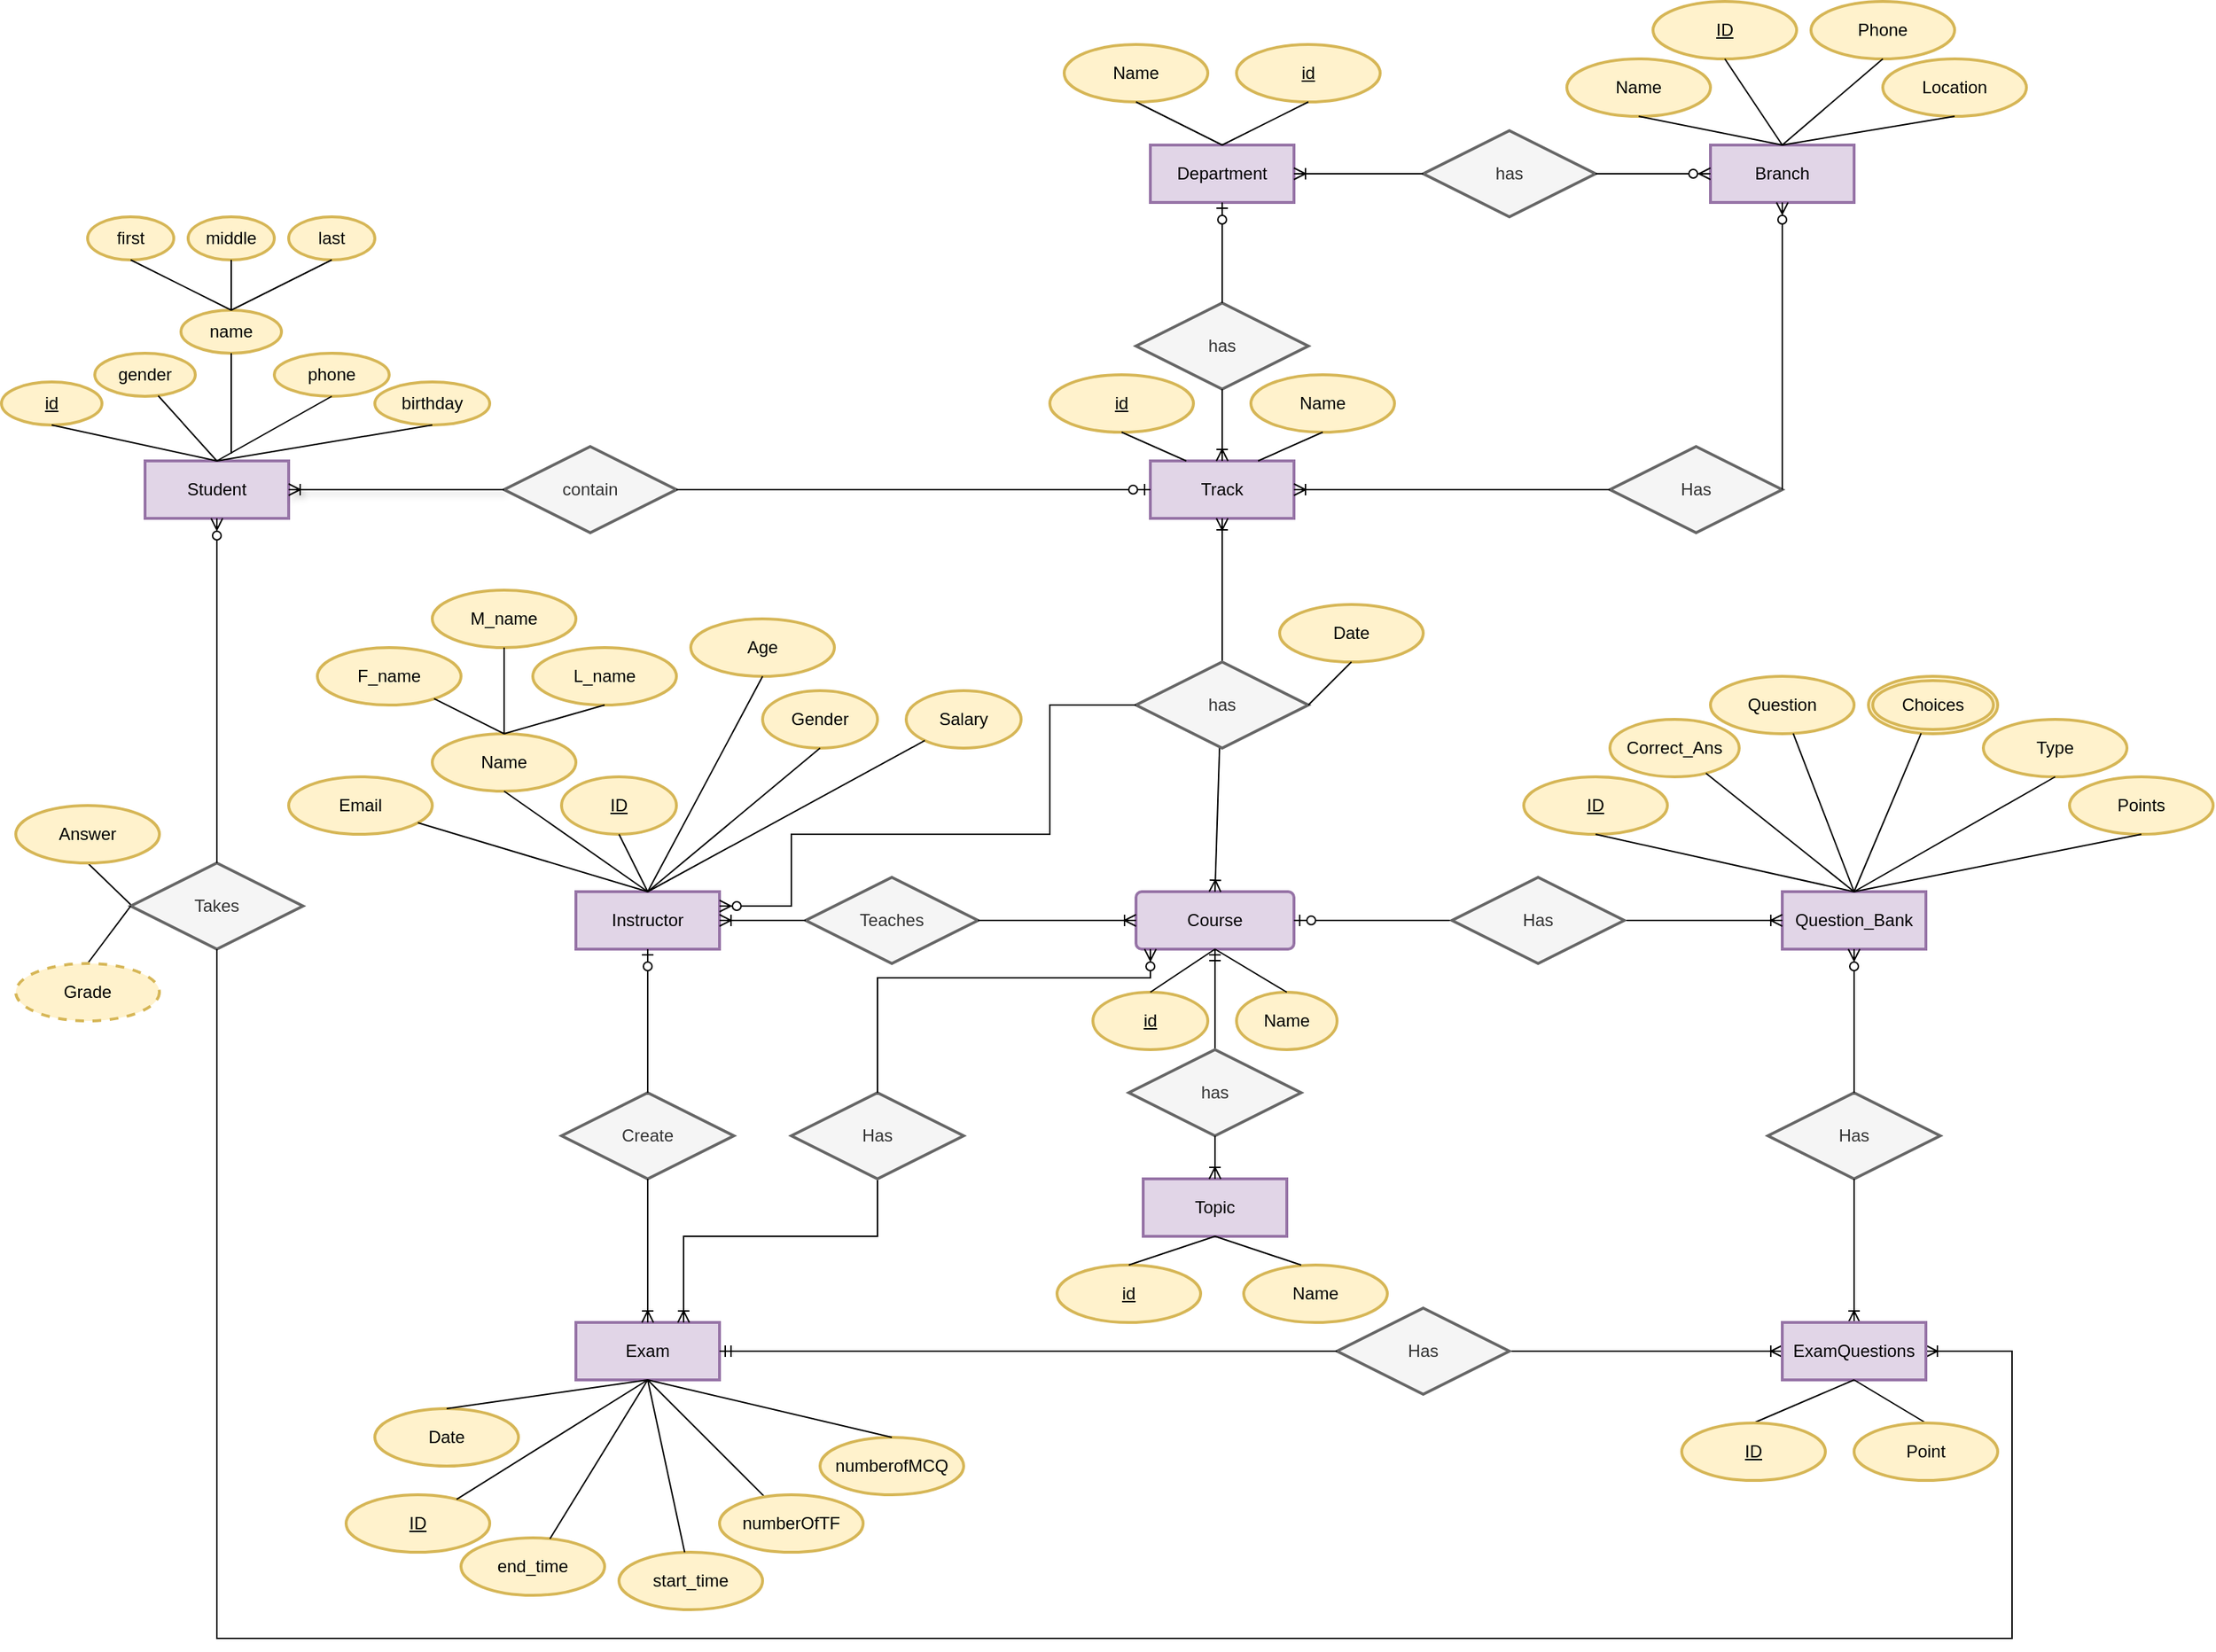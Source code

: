 <mxfile version="26.0.5">
  <diagram name="Page-1" id="814hH2JLdUSQldoOu_sA">
    <mxGraphModel dx="-2347" dy="1779" grid="1" gridSize="10" guides="1" tooltips="1" connect="1" arrows="1" fold="1" page="1" pageScale="1" pageWidth="1920" pageHeight="1200" math="0" shadow="0">
      <root>
        <mxCell id="0" />
        <mxCell id="1" parent="0" />
        <mxCell id="0iq-7-bF7IzyFGE6YVm_-5" value="Name" style="ellipse;whiteSpace=wrap;html=1;align=center;fillColor=#fff2cc;strokeColor=#d6b656;strokeWidth=2;" parent="1" vertex="1">
          <mxGeometry x="4780" y="-1160" width="100" height="40" as="geometry" />
        </mxCell>
        <mxCell id="0iq-7-bF7IzyFGE6YVm_-6" value="id" style="ellipse;whiteSpace=wrap;html=1;align=center;fontStyle=4;fillColor=#fff2cc;strokeColor=#d6b656;strokeWidth=2;" parent="1" vertex="1">
          <mxGeometry x="4900" y="-1160" width="100" height="40" as="geometry" />
        </mxCell>
        <mxCell id="wmDvbTXlGFTgHskODQBr-15" value="Instructor" style="whiteSpace=wrap;html=1;align=center;fillColor=#e1d5e7;strokeColor=#9673a6;strokeWidth=2;" parent="1" vertex="1">
          <mxGeometry x="4440" y="-570" width="100" height="40" as="geometry" />
        </mxCell>
        <mxCell id="wmDvbTXlGFTgHskODQBr-16" value="Name" style="ellipse;whiteSpace=wrap;html=1;align=center;fillColor=#fff2cc;strokeColor=#d6b656;strokeWidth=2;" parent="1" vertex="1">
          <mxGeometry x="4340" y="-680" width="100" height="40" as="geometry" />
        </mxCell>
        <mxCell id="wmDvbTXlGFTgHskODQBr-17" value="Age" style="ellipse;whiteSpace=wrap;html=1;align=center;fillColor=#fff2cc;strokeColor=#d6b656;strokeWidth=2;" parent="1" vertex="1">
          <mxGeometry x="4520" y="-760" width="100" height="40" as="geometry" />
        </mxCell>
        <mxCell id="wmDvbTXlGFTgHskODQBr-18" value="Salary" style="ellipse;whiteSpace=wrap;html=1;align=center;fillColor=#fff2cc;strokeColor=#d6b656;strokeWidth=2;" parent="1" vertex="1">
          <mxGeometry x="4670" y="-710" width="80" height="40" as="geometry" />
        </mxCell>
        <mxCell id="wmDvbTXlGFTgHskODQBr-19" value="Gender" style="ellipse;whiteSpace=wrap;html=1;align=center;fillColor=#fff2cc;strokeColor=#d6b656;strokeWidth=2;" parent="1" vertex="1">
          <mxGeometry x="4570" y="-710" width="80" height="40" as="geometry" />
        </mxCell>
        <mxCell id="wmDvbTXlGFTgHskODQBr-20" value="ID" style="ellipse;whiteSpace=wrap;html=1;align=center;fontStyle=4;fillColor=#fff2cc;strokeColor=#d6b656;strokeWidth=2;" parent="1" vertex="1">
          <mxGeometry x="5100" y="-650" width="100" height="40" as="geometry" />
        </mxCell>
        <mxCell id="wmDvbTXlGFTgHskODQBr-23" value="ID" style="ellipse;whiteSpace=wrap;html=1;align=center;fontStyle=4;fillColor=#fff2cc;strokeColor=#d6b656;strokeWidth=2;" parent="1" vertex="1">
          <mxGeometry x="4280" y="-150" width="100" height="40" as="geometry" />
        </mxCell>
        <mxCell id="wmDvbTXlGFTgHskODQBr-26" value="ID" style="ellipse;whiteSpace=wrap;html=1;align=center;fontStyle=4;fillColor=#fff2cc;strokeColor=#d6b656;strokeWidth=2;" parent="1" vertex="1">
          <mxGeometry x="4430" y="-650" width="80" height="40" as="geometry" />
        </mxCell>
        <mxCell id="wmDvbTXlGFTgHskODQBr-27" value="Date" style="ellipse;whiteSpace=wrap;html=1;align=center;fillColor=#fff2cc;strokeColor=#d6b656;strokeWidth=2;" parent="1" vertex="1">
          <mxGeometry x="4300" y="-210" width="100" height="40" as="geometry" />
        </mxCell>
        <mxCell id="wmDvbTXlGFTgHskODQBr-28" value="F_name" style="ellipse;whiteSpace=wrap;html=1;align=center;fillColor=#fff2cc;strokeColor=#d6b656;strokeWidth=2;" parent="1" vertex="1">
          <mxGeometry x="4260" y="-740" width="100" height="40" as="geometry" />
        </mxCell>
        <mxCell id="wmDvbTXlGFTgHskODQBr-29" value="M_name" style="ellipse;whiteSpace=wrap;html=1;align=center;fillColor=#fff2cc;strokeColor=#d6b656;strokeWidth=2;" parent="1" vertex="1">
          <mxGeometry x="4340" y="-780" width="100" height="40" as="geometry" />
        </mxCell>
        <mxCell id="wmDvbTXlGFTgHskODQBr-30" value="L_name" style="ellipse;whiteSpace=wrap;html=1;align=center;fillColor=#fff2cc;strokeColor=#d6b656;strokeWidth=2;" parent="1" vertex="1">
          <mxGeometry x="4410" y="-740" width="100" height="40" as="geometry" />
        </mxCell>
        <mxCell id="wmDvbTXlGFTgHskODQBr-31" value="Email" style="ellipse;whiteSpace=wrap;html=1;align=center;fillColor=#fff2cc;strokeColor=#d6b656;strokeWidth=2;" parent="1" vertex="1">
          <mxGeometry x="4240" y="-650" width="100" height="40" as="geometry" />
        </mxCell>
        <mxCell id="wmDvbTXlGFTgHskODQBr-32" value="" style="endArrow=none;html=1;rounded=0;entryX=0.5;entryY=0;entryDx=0;entryDy=0;" parent="1" source="wmDvbTXlGFTgHskODQBr-29" target="wmDvbTXlGFTgHskODQBr-16" edge="1">
          <mxGeometry relative="1" as="geometry">
            <mxPoint x="4240" y="-690" as="sourcePoint" />
            <mxPoint x="4400" y="-690" as="targetPoint" />
          </mxGeometry>
        </mxCell>
        <mxCell id="wmDvbTXlGFTgHskODQBr-33" value="" style="endArrow=none;html=1;rounded=0;exitX=0.5;exitY=1;exitDx=0;exitDy=0;" parent="1" source="wmDvbTXlGFTgHskODQBr-30" edge="1">
          <mxGeometry relative="1" as="geometry">
            <mxPoint x="4240" y="-690" as="sourcePoint" />
            <mxPoint x="4390" y="-680" as="targetPoint" />
          </mxGeometry>
        </mxCell>
        <mxCell id="wmDvbTXlGFTgHskODQBr-34" value="" style="endArrow=none;html=1;rounded=0;entryX=0.5;entryY=1;entryDx=0;entryDy=0;" parent="1" target="wmDvbTXlGFTgHskODQBr-16" edge="1">
          <mxGeometry relative="1" as="geometry">
            <mxPoint x="4490" y="-570" as="sourcePoint" />
            <mxPoint x="4400" y="-690" as="targetPoint" />
          </mxGeometry>
        </mxCell>
        <mxCell id="wmDvbTXlGFTgHskODQBr-35" value="" style="endArrow=none;html=1;rounded=0;exitX=0.5;exitY=0;exitDx=0;exitDy=0;" parent="1" source="wmDvbTXlGFTgHskODQBr-16" target="wmDvbTXlGFTgHskODQBr-28" edge="1">
          <mxGeometry relative="1" as="geometry">
            <mxPoint x="4240" y="-690" as="sourcePoint" />
            <mxPoint x="4400" y="-690" as="targetPoint" />
          </mxGeometry>
        </mxCell>
        <mxCell id="wmDvbTXlGFTgHskODQBr-36" value="" style="endArrow=none;html=1;rounded=0;exitX=0.5;exitY=1;exitDx=0;exitDy=0;" parent="1" source="wmDvbTXlGFTgHskODQBr-26" edge="1">
          <mxGeometry relative="1" as="geometry">
            <mxPoint x="4240" y="-690" as="sourcePoint" />
            <mxPoint x="4490" y="-570" as="targetPoint" />
          </mxGeometry>
        </mxCell>
        <mxCell id="wmDvbTXlGFTgHskODQBr-37" value="" style="endArrow=none;html=1;rounded=0;exitX=0.5;exitY=0;exitDx=0;exitDy=0;" parent="1" source="wmDvbTXlGFTgHskODQBr-15" target="wmDvbTXlGFTgHskODQBr-31" edge="1">
          <mxGeometry relative="1" as="geometry">
            <mxPoint x="4240" y="-690" as="sourcePoint" />
            <mxPoint x="4400" y="-690" as="targetPoint" />
          </mxGeometry>
        </mxCell>
        <mxCell id="wmDvbTXlGFTgHskODQBr-40" value="" style="endArrow=none;html=1;rounded=0;exitX=0.5;exitY=0;exitDx=0;exitDy=0;entryX=0.5;entryY=1;entryDx=0;entryDy=0;" parent="1" source="wmDvbTXlGFTgHskODQBr-15" target="wmDvbTXlGFTgHskODQBr-17" edge="1">
          <mxGeometry relative="1" as="geometry">
            <mxPoint x="4240" y="-690" as="sourcePoint" />
            <mxPoint x="4400" y="-690" as="targetPoint" />
          </mxGeometry>
        </mxCell>
        <mxCell id="wmDvbTXlGFTgHskODQBr-41" value="" style="endArrow=none;html=1;rounded=0;entryX=0.5;entryY=1;entryDx=0;entryDy=0;" parent="1" target="wmDvbTXlGFTgHskODQBr-19" edge="1">
          <mxGeometry relative="1" as="geometry">
            <mxPoint x="4490" y="-570" as="sourcePoint" />
            <mxPoint x="4400" y="-690" as="targetPoint" />
          </mxGeometry>
        </mxCell>
        <mxCell id="wmDvbTXlGFTgHskODQBr-42" value="" style="endArrow=none;html=1;rounded=0;exitX=0.5;exitY=0;exitDx=0;exitDy=0;" parent="1" source="wmDvbTXlGFTgHskODQBr-15" target="wmDvbTXlGFTgHskODQBr-18" edge="1">
          <mxGeometry relative="1" as="geometry">
            <mxPoint x="4240" y="-690" as="sourcePoint" />
            <mxPoint x="4630" y="-550" as="targetPoint" />
          </mxGeometry>
        </mxCell>
        <mxCell id="wmDvbTXlGFTgHskODQBr-43" value="Exam" style="whiteSpace=wrap;html=1;align=center;fillColor=#e1d5e7;strokeColor=#9673a6;strokeWidth=2;" parent="1" vertex="1">
          <mxGeometry x="4440" y="-270" width="100" height="40" as="geometry" />
        </mxCell>
        <mxCell id="wmDvbTXlGFTgHskODQBr-44" value="Question_Bank" style="whiteSpace=wrap;html=1;align=center;fillColor=#e1d5e7;strokeColor=#9673a6;strokeWidth=2;" parent="1" vertex="1">
          <mxGeometry x="5280" y="-570" width="100" height="40" as="geometry" />
        </mxCell>
        <mxCell id="wmDvbTXlGFTgHskODQBr-45" value="end_time" style="ellipse;whiteSpace=wrap;html=1;align=center;fillColor=#fff2cc;strokeColor=#d6b656;strokeWidth=2;" parent="1" vertex="1">
          <mxGeometry x="4360" y="-120" width="100" height="40" as="geometry" />
        </mxCell>
        <mxCell id="wmDvbTXlGFTgHskODQBr-46" value="start_time" style="ellipse;whiteSpace=wrap;html=1;align=center;fillColor=#fff2cc;strokeColor=#d6b656;strokeWidth=2;" parent="1" vertex="1">
          <mxGeometry x="4470" y="-110" width="100" height="40" as="geometry" />
        </mxCell>
        <mxCell id="wmDvbTXlGFTgHskODQBr-47" value="Type" style="ellipse;whiteSpace=wrap;html=1;align=center;fillColor=#fff2cc;strokeColor=#d6b656;strokeWidth=2;" parent="1" vertex="1">
          <mxGeometry x="5420" y="-690" width="100" height="40" as="geometry" />
        </mxCell>
        <mxCell id="wmDvbTXlGFTgHskODQBr-48" value="" style="endArrow=none;html=1;rounded=0;exitX=0.5;exitY=1;exitDx=0;exitDy=0;" parent="1" source="wmDvbTXlGFTgHskODQBr-43" target="wmDvbTXlGFTgHskODQBr-46" edge="1">
          <mxGeometry relative="1" as="geometry">
            <mxPoint x="4325" y="-130" as="sourcePoint" />
            <mxPoint x="4495" y="-70" as="targetPoint" />
          </mxGeometry>
        </mxCell>
        <mxCell id="wmDvbTXlGFTgHskODQBr-49" value="" style="endArrow=none;html=1;rounded=0;entryX=0.5;entryY=1;entryDx=0;entryDy=0;" parent="1" source="wmDvbTXlGFTgHskODQBr-45" target="wmDvbTXlGFTgHskODQBr-43" edge="1">
          <mxGeometry relative="1" as="geometry">
            <mxPoint x="4325" y="-130" as="sourcePoint" />
            <mxPoint x="4485" y="-130" as="targetPoint" />
          </mxGeometry>
        </mxCell>
        <mxCell id="wmDvbTXlGFTgHskODQBr-50" value="" style="endArrow=none;html=1;rounded=0;entryX=0.5;entryY=1;entryDx=0;entryDy=0;exitX=0.5;exitY=0;exitDx=0;exitDy=0;" parent="1" source="wmDvbTXlGFTgHskODQBr-27" edge="1">
          <mxGeometry relative="1" as="geometry">
            <mxPoint x="4285" y="-160" as="sourcePoint" />
            <mxPoint x="4490" y="-230" as="targetPoint" />
          </mxGeometry>
        </mxCell>
        <mxCell id="wmDvbTXlGFTgHskODQBr-51" value="" style="endArrow=none;html=1;rounded=0;entryX=0.5;entryY=1;entryDx=0;entryDy=0;" parent="1" source="wmDvbTXlGFTgHskODQBr-23" target="wmDvbTXlGFTgHskODQBr-43" edge="1">
          <mxGeometry relative="1" as="geometry">
            <mxPoint x="4275" y="-100" as="sourcePoint" />
            <mxPoint x="4485" y="-130" as="targetPoint" />
          </mxGeometry>
        </mxCell>
        <mxCell id="wmDvbTXlGFTgHskODQBr-54" value="Points" style="ellipse;whiteSpace=wrap;html=1;align=center;fillColor=#fff2cc;strokeColor=#d6b656;strokeWidth=2;" parent="1" vertex="1">
          <mxGeometry x="5480" y="-650" width="100" height="40" as="geometry" />
        </mxCell>
        <mxCell id="wmDvbTXlGFTgHskODQBr-56" value="Correct_Ans" style="ellipse;whiteSpace=wrap;html=1;align=center;fillColor=#fff2cc;strokeColor=#d6b656;strokeWidth=2;" parent="1" vertex="1">
          <mxGeometry x="5160" y="-690" width="90" height="40" as="geometry" />
        </mxCell>
        <mxCell id="wmDvbTXlGFTgHskODQBr-57" value="Question" style="ellipse;whiteSpace=wrap;html=1;align=center;fillColor=#fff2cc;strokeColor=#d6b656;strokeWidth=2;" parent="1" vertex="1">
          <mxGeometry x="5230" y="-720" width="100" height="40" as="geometry" />
        </mxCell>
        <mxCell id="wmDvbTXlGFTgHskODQBr-59" value="Choices" style="ellipse;shape=doubleEllipse;margin=3;whiteSpace=wrap;html=1;align=center;fillColor=#fff2cc;strokeColor=#d6b656;strokeWidth=2;" parent="1" vertex="1">
          <mxGeometry x="5340" y="-720" width="90" height="40" as="geometry" />
        </mxCell>
        <mxCell id="wmDvbTXlGFTgHskODQBr-60" value="" style="endArrow=none;html=1;rounded=0;entryX=0.5;entryY=0;entryDx=0;entryDy=0;exitX=0.5;exitY=1;exitDx=0;exitDy=0;" parent="1" source="wmDvbTXlGFTgHskODQBr-20" target="wmDvbTXlGFTgHskODQBr-44" edge="1">
          <mxGeometry relative="1" as="geometry">
            <mxPoint x="5286" y="-590" as="sourcePoint" />
            <mxPoint x="5316.06" y="-620" as="targetPoint" />
          </mxGeometry>
        </mxCell>
        <mxCell id="wmDvbTXlGFTgHskODQBr-62" value="" style="endArrow=none;html=1;rounded=0;entryX=0.5;entryY=0;entryDx=0;entryDy=0;" parent="1" source="wmDvbTXlGFTgHskODQBr-57" target="wmDvbTXlGFTgHskODQBr-44" edge="1">
          <mxGeometry relative="1" as="geometry">
            <mxPoint x="5156.06" y="-620" as="sourcePoint" />
            <mxPoint x="5316.06" y="-620" as="targetPoint" />
          </mxGeometry>
        </mxCell>
        <mxCell id="wmDvbTXlGFTgHskODQBr-63" value="" style="endArrow=none;html=1;rounded=0;entryX=0.5;entryY=0;entryDx=0;entryDy=0;exitX=0.5;exitY=1;exitDx=0;exitDy=0;" parent="1" source="wmDvbTXlGFTgHskODQBr-54" target="wmDvbTXlGFTgHskODQBr-44" edge="1">
          <mxGeometry relative="1" as="geometry">
            <mxPoint x="5342.996" y="-518.818" as="sourcePoint" />
            <mxPoint x="5406.06" y="-640" as="targetPoint" />
          </mxGeometry>
        </mxCell>
        <mxCell id="wmDvbTXlGFTgHskODQBr-64" value="" style="endArrow=none;html=1;rounded=0;entryX=0.5;entryY=0;entryDx=0;entryDy=0;exitX=0.5;exitY=1;exitDx=0;exitDy=0;" parent="1" source="wmDvbTXlGFTgHskODQBr-47" target="wmDvbTXlGFTgHskODQBr-44" edge="1">
          <mxGeometry relative="1" as="geometry">
            <mxPoint x="5430" y="-610" as="sourcePoint" />
            <mxPoint x="5316.06" y="-620" as="targetPoint" />
          </mxGeometry>
        </mxCell>
        <mxCell id="wmDvbTXlGFTgHskODQBr-65" value="" style="endArrow=none;html=1;rounded=0;exitX=0.5;exitY=0;exitDx=0;exitDy=0;" parent="1" source="wmDvbTXlGFTgHskODQBr-44" target="wmDvbTXlGFTgHskODQBr-56" edge="1">
          <mxGeometry relative="1" as="geometry">
            <mxPoint x="5156.06" y="-620" as="sourcePoint" />
            <mxPoint x="5306.06" y="-620" as="targetPoint" />
          </mxGeometry>
        </mxCell>
        <mxCell id="wmDvbTXlGFTgHskODQBr-66" value="" style="endArrow=none;html=1;rounded=0;entryX=0.5;entryY=0;entryDx=0;entryDy=0;" parent="1" source="wmDvbTXlGFTgHskODQBr-59" target="wmDvbTXlGFTgHskODQBr-44" edge="1">
          <mxGeometry relative="1" as="geometry">
            <mxPoint x="5156.06" y="-620" as="sourcePoint" />
            <mxPoint x="5420" y="-470" as="targetPoint" />
          </mxGeometry>
        </mxCell>
        <mxCell id="wmDvbTXlGFTgHskODQBr-67" value="Create" style="shape=rhombus;perimeter=rhombusPerimeter;whiteSpace=wrap;html=1;align=center;fillColor=#f5f5f5;fontColor=#333333;strokeColor=#666666;strokeWidth=2;" parent="1" vertex="1">
          <mxGeometry x="4430" y="-430" width="120" height="60" as="geometry" />
        </mxCell>
        <mxCell id="wmDvbTXlGFTgHskODQBr-69" value="" style="fontSize=12;html=1;endArrow=ERzeroToOne;endFill=1;rounded=0;" parent="1" source="wmDvbTXlGFTgHskODQBr-67" target="wmDvbTXlGFTgHskODQBr-15" edge="1">
          <mxGeometry width="100" height="100" relative="1" as="geometry">
            <mxPoint x="3780" y="-430" as="sourcePoint" />
            <mxPoint x="3880" y="-530" as="targetPoint" />
          </mxGeometry>
        </mxCell>
        <mxCell id="wmDvbTXlGFTgHskODQBr-70" value="" style="fontSize=12;html=1;endArrow=ERoneToMany;rounded=0;exitX=0.5;exitY=1;exitDx=0;exitDy=0;entryX=0.75;entryY=0;entryDx=0;entryDy=0;" parent="1" source="31bzodkYa51LynuQwuD2-27" target="wmDvbTXlGFTgHskODQBr-43" edge="1">
          <mxGeometry width="100" height="100" relative="1" as="geometry">
            <mxPoint x="4625" y="-170" as="sourcePoint" />
            <mxPoint x="4725" y="-270" as="targetPoint" />
            <Array as="points">
              <mxPoint x="4650" y="-330" />
              <mxPoint x="4515" y="-330" />
            </Array>
          </mxGeometry>
        </mxCell>
        <mxCell id="wmDvbTXlGFTgHskODQBr-71" value="Has" style="shape=rhombus;perimeter=rhombusPerimeter;whiteSpace=wrap;html=1;align=center;fillColor=#f5f5f5;fontColor=#333333;strokeColor=#666666;strokeWidth=2;" parent="1" vertex="1">
          <mxGeometry x="5270" y="-430" width="120" height="60" as="geometry" />
        </mxCell>
        <mxCell id="wmDvbTXlGFTgHskODQBr-73" value="" style="fontSize=12;html=1;endArrow=ERoneToMany;rounded=0;exitX=1;exitY=0.5;exitDx=0;exitDy=0;entryX=0;entryY=0.5;entryDx=0;entryDy=0;" parent="1" source="31bzodkYa51LynuQwuD2-34" target="31bzodkYa51LynuQwuD2-29" edge="1">
          <mxGeometry width="100" height="100" relative="1" as="geometry">
            <mxPoint x="4860" y="-260" as="sourcePoint" />
            <mxPoint x="4725" y="-210" as="targetPoint" />
          </mxGeometry>
        </mxCell>
        <mxCell id="0iq-7-bF7IzyFGE6YVm_-7" value="Department" style="whiteSpace=wrap;html=1;align=center;fillColor=#e1d5e7;strokeColor=#9673a6;strokeWidth=2;" parent="1" vertex="1">
          <mxGeometry x="4840" y="-1090" width="100" height="40" as="geometry" />
        </mxCell>
        <mxCell id="0iq-7-bF7IzyFGE6YVm_-8" value="Track" style="whiteSpace=wrap;html=1;align=center;fillColor=#e1d5e7;strokeColor=#9673a6;strokeWidth=2;" parent="1" vertex="1">
          <mxGeometry x="4840" y="-870" width="100" height="40" as="geometry" />
        </mxCell>
        <mxCell id="0iq-7-bF7IzyFGE6YVm_-11" value="" style="endArrow=none;html=1;rounded=0;exitX=0.5;exitY=1;exitDx=0;exitDy=0;entryX=0.5;entryY=0;entryDx=0;entryDy=0;" parent="1" source="0iq-7-bF7IzyFGE6YVm_-5" target="0iq-7-bF7IzyFGE6YVm_-7" edge="1">
          <mxGeometry relative="1" as="geometry">
            <mxPoint x="5120" y="-850" as="sourcePoint" />
            <mxPoint x="5280" y="-850" as="targetPoint" />
          </mxGeometry>
        </mxCell>
        <mxCell id="0iq-7-bF7IzyFGE6YVm_-12" value="" style="endArrow=none;html=1;rounded=0;exitX=0.5;exitY=1;exitDx=0;exitDy=0;entryX=0.5;entryY=0;entryDx=0;entryDy=0;" parent="1" source="0iq-7-bF7IzyFGE6YVm_-6" target="0iq-7-bF7IzyFGE6YVm_-7" edge="1">
          <mxGeometry relative="1" as="geometry">
            <mxPoint x="4820" y="-1060" as="sourcePoint" />
            <mxPoint x="4890" y="-1050" as="targetPoint" />
          </mxGeometry>
        </mxCell>
        <mxCell id="0iq-7-bF7IzyFGE6YVm_-13" value="id" style="ellipse;whiteSpace=wrap;html=1;align=center;fontStyle=4;fillColor=#fff2cc;strokeColor=#d6b656;strokeWidth=2;" parent="1" vertex="1">
          <mxGeometry x="4040" y="-925" width="70" height="30" as="geometry" />
        </mxCell>
        <mxCell id="0iq-7-bF7IzyFGE6YVm_-15" value="id" style="ellipse;whiteSpace=wrap;html=1;align=center;fontStyle=4;fillColor=#fff2cc;strokeColor=#d6b656;strokeWidth=2;" parent="1" vertex="1">
          <mxGeometry x="4800" y="-500" width="80" height="40" as="geometry" />
        </mxCell>
        <mxCell id="0iq-7-bF7IzyFGE6YVm_-17" value="id" style="ellipse;whiteSpace=wrap;html=1;align=center;fontStyle=4;fillColor=#fff2cc;strokeColor=#d6b656;strokeWidth=2;" parent="1" vertex="1">
          <mxGeometry x="4770" y="-930" width="100" height="40" as="geometry" />
        </mxCell>
        <mxCell id="0iq-7-bF7IzyFGE6YVm_-19" value="Name" style="ellipse;whiteSpace=wrap;html=1;align=center;fillColor=#fff2cc;strokeColor=#d6b656;strokeWidth=2;" parent="1" vertex="1">
          <mxGeometry x="4910" y="-930" width="100" height="40" as="geometry" />
        </mxCell>
        <mxCell id="0iq-7-bF7IzyFGE6YVm_-20" value="" style="endArrow=none;html=1;rounded=0;exitX=0.5;exitY=1;exitDx=0;exitDy=0;entryX=0.25;entryY=0;entryDx=0;entryDy=0;" parent="1" source="0iq-7-bF7IzyFGE6YVm_-17" target="0iq-7-bF7IzyFGE6YVm_-8" edge="1">
          <mxGeometry relative="1" as="geometry">
            <mxPoint x="5120" y="-850" as="sourcePoint" />
            <mxPoint x="5280" y="-850" as="targetPoint" />
          </mxGeometry>
        </mxCell>
        <mxCell id="0iq-7-bF7IzyFGE6YVm_-21" value="" style="endArrow=none;html=1;rounded=0;entryX=0.5;entryY=1;entryDx=0;entryDy=0;exitX=0.75;exitY=0;exitDx=0;exitDy=0;" parent="1" source="0iq-7-bF7IzyFGE6YVm_-8" target="0iq-7-bF7IzyFGE6YVm_-19" edge="1">
          <mxGeometry relative="1" as="geometry">
            <mxPoint x="4890" y="-810" as="sourcePoint" />
            <mxPoint x="5280" y="-850" as="targetPoint" />
          </mxGeometry>
        </mxCell>
        <mxCell id="0iq-7-bF7IzyFGE6YVm_-22" value="Course" style="rounded=1;arcSize=10;whiteSpace=wrap;html=1;align=center;fillColor=#e1d5e7;strokeColor=#9673a6;strokeWidth=2;" parent="1" vertex="1">
          <mxGeometry x="4830" y="-570" width="110" height="40" as="geometry" />
        </mxCell>
        <mxCell id="0iq-7-bF7IzyFGE6YVm_-23" value="Name" style="ellipse;whiteSpace=wrap;html=1;align=center;fillColor=#fff2cc;strokeColor=#d6b656;strokeWidth=2;" parent="1" vertex="1">
          <mxGeometry x="4900" y="-500" width="70" height="40" as="geometry" />
        </mxCell>
        <mxCell id="0iq-7-bF7IzyFGE6YVm_-24" value="" style="endArrow=none;html=1;rounded=0;exitX=0.5;exitY=0;exitDx=0;exitDy=0;entryX=0.5;entryY=1;entryDx=0;entryDy=0;" parent="1" source="0iq-7-bF7IzyFGE6YVm_-15" target="0iq-7-bF7IzyFGE6YVm_-22" edge="1">
          <mxGeometry relative="1" as="geometry">
            <mxPoint x="4850" y="-480" as="sourcePoint" />
            <mxPoint x="5010" y="-480" as="targetPoint" />
          </mxGeometry>
        </mxCell>
        <mxCell id="0iq-7-bF7IzyFGE6YVm_-25" value="" style="endArrow=none;html=1;rounded=0;exitX=0.5;exitY=1;exitDx=0;exitDy=0;entryX=0.5;entryY=0;entryDx=0;entryDy=0;" parent="1" source="0iq-7-bF7IzyFGE6YVm_-22" target="0iq-7-bF7IzyFGE6YVm_-23" edge="1">
          <mxGeometry relative="1" as="geometry">
            <mxPoint x="4890" y="-480" as="sourcePoint" />
            <mxPoint x="5050" y="-480" as="targetPoint" />
          </mxGeometry>
        </mxCell>
        <mxCell id="0iq-7-bF7IzyFGE6YVm_-27" value="has" style="shape=rhombus;perimeter=rhombusPerimeter;whiteSpace=wrap;html=1;align=center;fillColor=#f5f5f5;fontColor=#333333;strokeColor=#666666;strokeWidth=2;" parent="1" vertex="1">
          <mxGeometry x="4830" y="-980" width="120" height="60" as="geometry" />
        </mxCell>
        <mxCell id="0iq-7-bF7IzyFGE6YVm_-28" value="" style="fontSize=12;html=1;endArrow=ERzeroToOne;endFill=1;rounded=0;exitX=0.5;exitY=0;exitDx=0;exitDy=0;" parent="1" source="0iq-7-bF7IzyFGE6YVm_-27" target="0iq-7-bF7IzyFGE6YVm_-7" edge="1">
          <mxGeometry width="100" height="100" relative="1" as="geometry">
            <mxPoint x="4830" y="-880" as="sourcePoint" />
            <mxPoint x="4920" y="-1000" as="targetPoint" />
          </mxGeometry>
        </mxCell>
        <mxCell id="0iq-7-bF7IzyFGE6YVm_-29" value="" style="fontSize=12;html=1;endArrow=ERoneToMany;rounded=0;exitX=0.5;exitY=1;exitDx=0;exitDy=0;entryX=0.5;entryY=0;entryDx=0;entryDy=0;" parent="1" source="0iq-7-bF7IzyFGE6YVm_-27" target="0iq-7-bF7IzyFGE6YVm_-8" edge="1">
          <mxGeometry width="100" height="100" relative="1" as="geometry">
            <mxPoint x="4920" y="-910" as="sourcePoint" />
            <mxPoint x="4820" y="-810" as="targetPoint" />
          </mxGeometry>
        </mxCell>
        <mxCell id="0iq-7-bF7IzyFGE6YVm_-31" value="" style="fontSize=12;html=1;endArrow=ERoneToMany;rounded=0;entryX=0.5;entryY=1;entryDx=0;entryDy=0;exitX=0.5;exitY=0;exitDx=0;exitDy=0;" parent="1" source="0iq-7-bF7IzyFGE6YVm_-30" target="0iq-7-bF7IzyFGE6YVm_-8" edge="1">
          <mxGeometry width="100" height="100" relative="1" as="geometry">
            <mxPoint x="4810" y="-810" as="sourcePoint" />
            <mxPoint x="4810" y="-820.001" as="targetPoint" />
          </mxGeometry>
        </mxCell>
        <mxCell id="0iq-7-bF7IzyFGE6YVm_-33" value="" style="fontSize=12;html=1;endArrow=ERoneToMany;rounded=0;entryX=0.5;entryY=0;entryDx=0;entryDy=0;exitX=0.487;exitY=0.853;exitDx=0;exitDy=0;exitPerimeter=0;" parent="1" source="0iq-7-bF7IzyFGE6YVm_-30" target="0iq-7-bF7IzyFGE6YVm_-22" edge="1">
          <mxGeometry width="100" height="100" relative="1" as="geometry">
            <mxPoint x="4890" y="-550" as="sourcePoint" />
            <mxPoint x="4900" y="-600" as="targetPoint" />
          </mxGeometry>
        </mxCell>
        <mxCell id="0iq-7-bF7IzyFGE6YVm_-30" value="has" style="shape=rhombus;perimeter=rhombusPerimeter;whiteSpace=wrap;html=1;align=center;fillColor=#f5f5f5;fontColor=#333333;strokeColor=#666666;strokeWidth=2;" parent="1" vertex="1">
          <mxGeometry x="4830" y="-730" width="120" height="60" as="geometry" />
        </mxCell>
        <mxCell id="0iq-7-bF7IzyFGE6YVm_-36" value="Topic" style="whiteSpace=wrap;html=1;align=center;fillColor=#e1d5e7;strokeColor=#9673a6;strokeWidth=2;" parent="1" vertex="1">
          <mxGeometry x="4835" y="-370" width="100" height="40" as="geometry" />
        </mxCell>
        <mxCell id="0iq-7-bF7IzyFGE6YVm_-37" value="id" style="ellipse;whiteSpace=wrap;html=1;align=center;fontStyle=4;fillColor=#fff2cc;strokeColor=#d6b656;strokeWidth=2;" parent="1" vertex="1">
          <mxGeometry x="4775" y="-310" width="100" height="40" as="geometry" />
        </mxCell>
        <mxCell id="0iq-7-bF7IzyFGE6YVm_-38" value="Name" style="ellipse;whiteSpace=wrap;html=1;align=center;fillColor=#fff2cc;strokeColor=#d6b656;strokeWidth=2;" parent="1" vertex="1">
          <mxGeometry x="4905" y="-310" width="100" height="40" as="geometry" />
        </mxCell>
        <mxCell id="0iq-7-bF7IzyFGE6YVm_-39" value="" style="endArrow=none;html=1;rounded=0;exitX=0.5;exitY=0;exitDx=0;exitDy=0;entryX=0.5;entryY=1;entryDx=0;entryDy=0;" parent="1" target="0iq-7-bF7IzyFGE6YVm_-36" edge="1">
          <mxGeometry relative="1" as="geometry">
            <mxPoint x="4825" y="-310" as="sourcePoint" />
            <mxPoint x="4885" y="-340" as="targetPoint" />
          </mxGeometry>
        </mxCell>
        <mxCell id="0iq-7-bF7IzyFGE6YVm_-40" value="" style="endArrow=none;html=1;rounded=0;entryX=0.5;entryY=0;entryDx=0;entryDy=0;exitX=0.5;exitY=1;exitDx=0;exitDy=0;" parent="1" source="0iq-7-bF7IzyFGE6YVm_-36" edge="1">
          <mxGeometry relative="1" as="geometry">
            <mxPoint x="4875" y="-350" as="sourcePoint" />
            <mxPoint x="4945" y="-310" as="targetPoint" />
          </mxGeometry>
        </mxCell>
        <mxCell id="0iq-7-bF7IzyFGE6YVm_-41" value="" style="fontSize=12;html=1;endArrow=ERmandOne;rounded=0;entryX=0.5;entryY=1;entryDx=0;entryDy=0;exitX=0.5;exitY=0;exitDx=0;exitDy=0;" parent="1" source="0iq-7-bF7IzyFGE6YVm_-42" target="0iq-7-bF7IzyFGE6YVm_-22" edge="1">
          <mxGeometry width="100" height="100" relative="1" as="geometry">
            <mxPoint x="4890" y="-460" as="sourcePoint" />
            <mxPoint x="5040" y="-500" as="targetPoint" />
          </mxGeometry>
        </mxCell>
        <mxCell id="0iq-7-bF7IzyFGE6YVm_-42" value="has" style="shape=rhombus;perimeter=rhombusPerimeter;whiteSpace=wrap;html=1;align=center;fillColor=#f5f5f5;fontColor=#333333;strokeColor=#666666;strokeWidth=2;" parent="1" vertex="1">
          <mxGeometry x="4825" y="-460" width="120" height="60" as="geometry" />
        </mxCell>
        <mxCell id="0iq-7-bF7IzyFGE6YVm_-43" value="" style="fontSize=12;html=1;endArrow=ERoneToMany;rounded=0;entryX=0.5;entryY=0;entryDx=0;entryDy=0;exitX=0.5;exitY=1;exitDx=0;exitDy=0;" parent="1" source="0iq-7-bF7IzyFGE6YVm_-42" target="0iq-7-bF7IzyFGE6YVm_-36" edge="1">
          <mxGeometry width="100" height="100" relative="1" as="geometry">
            <mxPoint x="4780" y="-300" as="sourcePoint" />
            <mxPoint x="4880" y="-400" as="targetPoint" />
          </mxGeometry>
        </mxCell>
        <mxCell id="0iq-7-bF7IzyFGE6YVm_-44" value="Student" style="whiteSpace=wrap;html=1;align=center;fillColor=#e1d5e7;strokeColor=#9673a6;strokeWidth=2;" parent="1" vertex="1">
          <mxGeometry x="4140" y="-870" width="100" height="40" as="geometry" />
        </mxCell>
        <mxCell id="0iq-7-bF7IzyFGE6YVm_-45" value="contain" style="shape=rhombus;perimeter=rhombusPerimeter;whiteSpace=wrap;html=1;align=center;fillColor=#f5f5f5;fontColor=#333333;strokeColor=#666666;strokeWidth=2;" parent="1" vertex="1">
          <mxGeometry x="4390" y="-880" width="120" height="60" as="geometry" />
        </mxCell>
        <mxCell id="0iq-7-bF7IzyFGE6YVm_-46" value="" style="fontSize=12;html=1;endArrow=ERzeroToOne;endFill=1;rounded=0;entryX=0;entryY=0.5;entryDx=0;entryDy=0;exitX=1;exitY=0.5;exitDx=0;exitDy=0;" parent="1" source="0iq-7-bF7IzyFGE6YVm_-45" target="0iq-7-bF7IzyFGE6YVm_-8" edge="1">
          <mxGeometry width="100" height="100" relative="1" as="geometry">
            <mxPoint x="4700" y="-850.77" as="sourcePoint" />
            <mxPoint x="4590" y="-850.77" as="targetPoint" />
          </mxGeometry>
        </mxCell>
        <mxCell id="0iq-7-bF7IzyFGE6YVm_-47" value="" style="fontSize=12;html=1;endArrow=ERoneToMany;rounded=0;shadow=1;exitX=0;exitY=0.5;exitDx=0;exitDy=0;entryX=1;entryY=0.5;entryDx=0;entryDy=0;" parent="1" source="0iq-7-bF7IzyFGE6YVm_-45" target="0iq-7-bF7IzyFGE6YVm_-44" edge="1">
          <mxGeometry width="100" height="100" relative="1" as="geometry">
            <mxPoint x="4020" y="-725" as="sourcePoint" />
            <mxPoint x="4255" y="-855" as="targetPoint" />
          </mxGeometry>
        </mxCell>
        <mxCell id="0iq-7-bF7IzyFGE6YVm_-48" value="gender" style="ellipse;whiteSpace=wrap;html=1;align=center;fillColor=#fff2cc;strokeColor=#d6b656;strokeWidth=2;" parent="1" vertex="1">
          <mxGeometry x="4105" y="-945" width="70" height="30" as="geometry" />
        </mxCell>
        <mxCell id="0iq-7-bF7IzyFGE6YVm_-49" value="first" style="ellipse;whiteSpace=wrap;html=1;align=center;fillColor=#fff2cc;strokeColor=#d6b656;strokeWidth=2;" parent="1" vertex="1">
          <mxGeometry x="4100" y="-1040" width="60" height="30" as="geometry" />
        </mxCell>
        <mxCell id="0iq-7-bF7IzyFGE6YVm_-50" value="last" style="ellipse;whiteSpace=wrap;html=1;align=center;fillColor=#fff2cc;strokeColor=#d6b656;strokeWidth=2;" parent="1" vertex="1">
          <mxGeometry x="4240" y="-1040" width="60" height="30" as="geometry" />
        </mxCell>
        <mxCell id="0iq-7-bF7IzyFGE6YVm_-51" value="middle" style="ellipse;whiteSpace=wrap;html=1;align=center;fillColor=#fff2cc;strokeColor=#d6b656;strokeWidth=2;" parent="1" vertex="1">
          <mxGeometry x="4170" y="-1040" width="60" height="30" as="geometry" />
        </mxCell>
        <mxCell id="0iq-7-bF7IzyFGE6YVm_-53" value="birthday" style="ellipse;whiteSpace=wrap;html=1;align=center;fillColor=#fff2cc;strokeColor=#d6b656;strokeWidth=2;" parent="1" vertex="1">
          <mxGeometry x="4300" y="-925" width="80" height="30" as="geometry" />
        </mxCell>
        <mxCell id="0iq-7-bF7IzyFGE6YVm_-54" value="phone" style="ellipse;whiteSpace=wrap;html=1;align=center;fillColor=#fff2cc;strokeColor=#d6b656;strokeWidth=2;" parent="1" vertex="1">
          <mxGeometry x="4230" y="-945" width="80" height="30" as="geometry" />
        </mxCell>
        <mxCell id="0iq-7-bF7IzyFGE6YVm_-55" value="name" style="ellipse;whiteSpace=wrap;html=1;align=center;fillColor=#fff2cc;strokeColor=#d6b656;strokeWidth=2;" parent="1" vertex="1">
          <mxGeometry x="4165" y="-975" width="70" height="30" as="geometry" />
        </mxCell>
        <mxCell id="0iq-7-bF7IzyFGE6YVm_-57" value="" style="endArrow=none;html=1;rounded=0;exitX=0.5;exitY=1;exitDx=0;exitDy=0;entryX=0.5;entryY=0;entryDx=0;entryDy=0;" parent="1" source="0iq-7-bF7IzyFGE6YVm_-13" target="0iq-7-bF7IzyFGE6YVm_-44" edge="1">
          <mxGeometry relative="1" as="geometry">
            <mxPoint x="4140" y="-885" as="sourcePoint" />
            <mxPoint x="4300" y="-885" as="targetPoint" />
          </mxGeometry>
        </mxCell>
        <mxCell id="0iq-7-bF7IzyFGE6YVm_-58" value="" style="endArrow=none;html=1;rounded=0;entryX=0.5;entryY=1;entryDx=0;entryDy=0;exitX=0.5;exitY=0;exitDx=0;exitDy=0;" parent="1" source="0iq-7-bF7IzyFGE6YVm_-55" target="0iq-7-bF7IzyFGE6YVm_-51" edge="1">
          <mxGeometry relative="1" as="geometry">
            <mxPoint x="4040" y="-985" as="sourcePoint" />
            <mxPoint x="4200" y="-985" as="targetPoint" />
          </mxGeometry>
        </mxCell>
        <mxCell id="0iq-7-bF7IzyFGE6YVm_-59" value="" style="endArrow=none;html=1;rounded=0;exitX=0.5;exitY=1;exitDx=0;exitDy=0;" parent="1" source="0iq-7-bF7IzyFGE6YVm_-49" edge="1">
          <mxGeometry relative="1" as="geometry">
            <mxPoint x="4110" y="-995" as="sourcePoint" />
            <mxPoint x="4200" y="-975" as="targetPoint" />
          </mxGeometry>
        </mxCell>
        <mxCell id="0iq-7-bF7IzyFGE6YVm_-60" value="" style="endArrow=none;html=1;rounded=0;exitX=0.5;exitY=0;exitDx=0;exitDy=0;entryX=0.5;entryY=1;entryDx=0;entryDy=0;" parent="1" source="0iq-7-bF7IzyFGE6YVm_-44" target="0iq-7-bF7IzyFGE6YVm_-53" edge="1">
          <mxGeometry relative="1" as="geometry">
            <mxPoint x="4180" y="-880" as="sourcePoint" />
            <mxPoint x="4320" y="-875" as="targetPoint" />
          </mxGeometry>
        </mxCell>
        <mxCell id="0iq-7-bF7IzyFGE6YVm_-61" value="" style="endArrow=none;html=1;rounded=0;exitX=0.5;exitY=0;exitDx=0;exitDy=0;entryX=0.5;entryY=1;entryDx=0;entryDy=0;" parent="1" source="0iq-7-bF7IzyFGE6YVm_-44" target="0iq-7-bF7IzyFGE6YVm_-54" edge="1">
          <mxGeometry relative="1" as="geometry">
            <mxPoint x="4105" y="-910" as="sourcePoint" />
            <mxPoint x="4265" y="-910" as="targetPoint" />
          </mxGeometry>
        </mxCell>
        <mxCell id="0iq-7-bF7IzyFGE6YVm_-62" value="" style="endArrow=none;html=1;rounded=0;exitX=0.5;exitY=1;exitDx=0;exitDy=0;" parent="1" source="0iq-7-bF7IzyFGE6YVm_-55" edge="1">
          <mxGeometry relative="1" as="geometry">
            <mxPoint x="4165" y="-916" as="sourcePoint" />
            <mxPoint x="4200" y="-875" as="targetPoint" />
          </mxGeometry>
        </mxCell>
        <mxCell id="0iq-7-bF7IzyFGE6YVm_-63" value="" style="endArrow=none;html=1;rounded=0;exitX=0.631;exitY=0.987;exitDx=0;exitDy=0;exitPerimeter=0;entryX=0.5;entryY=0;entryDx=0;entryDy=0;" parent="1" source="0iq-7-bF7IzyFGE6YVm_-48" target="0iq-7-bF7IzyFGE6YVm_-44" edge="1">
          <mxGeometry relative="1" as="geometry">
            <mxPoint x="4160" y="-896" as="sourcePoint" />
            <mxPoint x="4320" y="-896" as="targetPoint" />
          </mxGeometry>
        </mxCell>
        <mxCell id="0iq-7-bF7IzyFGE6YVm_-65" value="" style="endArrow=none;html=1;rounded=0;exitX=0.5;exitY=0;exitDx=0;exitDy=0;entryX=0.5;entryY=1;entryDx=0;entryDy=0;" parent="1" source="0iq-7-bF7IzyFGE6YVm_-55" target="0iq-7-bF7IzyFGE6YVm_-50" edge="1">
          <mxGeometry relative="1" as="geometry">
            <mxPoint x="4110" y="-985" as="sourcePoint" />
            <mxPoint x="4270" y="-985" as="targetPoint" />
          </mxGeometry>
        </mxCell>
        <mxCell id="MTJGAZ34YQoZnupdT_DI-1" style="edgeStyle=orthogonalEdgeStyle;rounded=0;orthogonalLoop=1;jettySize=auto;html=1;exitX=0.5;exitY=1;exitDx=0;exitDy=0;labelBackgroundColor=none;fontColor=default;" parent="1" edge="1">
          <mxGeometry relative="1" as="geometry">
            <mxPoint x="4405" y="-955" as="sourcePoint" />
            <mxPoint x="4405" y="-955" as="targetPoint" />
          </mxGeometry>
        </mxCell>
        <mxCell id="MTJGAZ34YQoZnupdT_DI-2" value="Branch" style="whiteSpace=wrap;html=1;align=center;fillColor=#e1d5e7;strokeColor=#9673a6;strokeWidth=2;" parent="1" vertex="1">
          <mxGeometry x="5230" y="-1090" width="100" height="40" as="geometry" />
        </mxCell>
        <mxCell id="MTJGAZ34YQoZnupdT_DI-3" value="Name" style="ellipse;whiteSpace=wrap;html=1;align=center;fillColor=#fff2cc;strokeColor=#d6b656;strokeWidth=2;" parent="1" vertex="1">
          <mxGeometry x="5130" y="-1150" width="100" height="40" as="geometry" />
        </mxCell>
        <mxCell id="MTJGAZ34YQoZnupdT_DI-4" value="ID" style="ellipse;whiteSpace=wrap;html=1;align=center;fontStyle=4;fillColor=#fff2cc;strokeColor=#d6b656;strokeWidth=2;" parent="1" vertex="1">
          <mxGeometry x="5190" y="-1190" width="100" height="40" as="geometry" />
        </mxCell>
        <mxCell id="MTJGAZ34YQoZnupdT_DI-5" value="" style="endArrow=none;html=1;rounded=0;exitX=0.5;exitY=1;exitDx=0;exitDy=0;entryX=0.5;entryY=0;entryDx=0;entryDy=0;" parent="1" source="MTJGAZ34YQoZnupdT_DI-4" target="MTJGAZ34YQoZnupdT_DI-2" edge="1">
          <mxGeometry relative="1" as="geometry">
            <mxPoint x="4510" y="-930" as="sourcePoint" />
            <mxPoint x="4670" y="-930" as="targetPoint" />
          </mxGeometry>
        </mxCell>
        <mxCell id="MTJGAZ34YQoZnupdT_DI-6" value="" style="endArrow=none;html=1;rounded=0;entryX=0.5;entryY=0;entryDx=0;entryDy=0;exitX=0.5;exitY=1;exitDx=0;exitDy=0;" parent="1" source="MTJGAZ34YQoZnupdT_DI-3" target="MTJGAZ34YQoZnupdT_DI-2" edge="1">
          <mxGeometry relative="1" as="geometry">
            <mxPoint x="4485.08" y="-1075.749" as="sourcePoint" />
            <mxPoint x="4560" y="-1050" as="targetPoint" />
          </mxGeometry>
        </mxCell>
        <mxCell id="MTJGAZ34YQoZnupdT_DI-7" value="Location" style="ellipse;whiteSpace=wrap;html=1;align=center;fillColor=#fff2cc;strokeColor=#d6b656;strokeWidth=2;" parent="1" vertex="1">
          <mxGeometry x="5350" y="-1150" width="100" height="40" as="geometry" />
        </mxCell>
        <mxCell id="MTJGAZ34YQoZnupdT_DI-8" value="" style="endArrow=none;html=1;rounded=0;exitX=0.5;exitY=1;exitDx=0;exitDy=0;entryX=0.5;entryY=0;entryDx=0;entryDy=0;" parent="1" source="MTJGAZ34YQoZnupdT_DI-7" target="MTJGAZ34YQoZnupdT_DI-2" edge="1">
          <mxGeometry relative="1" as="geometry">
            <mxPoint x="4510" y="-930" as="sourcePoint" />
            <mxPoint x="4670" y="-930" as="targetPoint" />
          </mxGeometry>
        </mxCell>
        <mxCell id="MTJGAZ34YQoZnupdT_DI-9" value="Phone" style="ellipse;whiteSpace=wrap;html=1;align=center;fillColor=#fff2cc;strokeColor=#d6b656;strokeWidth=2;" parent="1" vertex="1">
          <mxGeometry x="5300" y="-1190" width="100" height="40" as="geometry" />
        </mxCell>
        <mxCell id="MTJGAZ34YQoZnupdT_DI-10" value="" style="endArrow=none;html=1;rounded=0;exitX=0.5;exitY=0;exitDx=0;exitDy=0;entryX=0.5;entryY=1;entryDx=0;entryDy=0;" parent="1" source="MTJGAZ34YQoZnupdT_DI-2" target="MTJGAZ34YQoZnupdT_DI-9" edge="1">
          <mxGeometry relative="1" as="geometry">
            <mxPoint x="4510" y="-930" as="sourcePoint" />
            <mxPoint x="4670" y="-930" as="targetPoint" />
          </mxGeometry>
        </mxCell>
        <mxCell id="MTJGAZ34YQoZnupdT_DI-12" value="has" style="shape=rhombus;perimeter=rhombusPerimeter;whiteSpace=wrap;html=1;align=center;fillColor=#f5f5f5;fontColor=#333333;strokeColor=#666666;strokeWidth=2;" parent="1" vertex="1">
          <mxGeometry x="5030" y="-1100" width="120" height="60" as="geometry" />
        </mxCell>
        <mxCell id="x4m-5yklGs7zG8ywSub8-2" value="" style="fontSize=12;html=1;endArrow=ERzeroToOne;endFill=1;rounded=0;exitX=0;exitY=0.5;exitDx=0;exitDy=0;" parent="1" source="x4m-5yklGs7zG8ywSub8-1" target="0iq-7-bF7IzyFGE6YVm_-22" edge="1">
          <mxGeometry width="100" height="100" relative="1" as="geometry">
            <mxPoint x="4190" y="-440" as="sourcePoint" />
            <mxPoint x="4290" y="-540" as="targetPoint" />
          </mxGeometry>
        </mxCell>
        <mxCell id="x4m-5yklGs7zG8ywSub8-3" value="" style="fontSize=12;html=1;endArrow=ERoneToMany;rounded=0;exitX=1;exitY=0.5;exitDx=0;exitDy=0;entryX=0;entryY=0.5;entryDx=0;entryDy=0;" parent="1" source="x4m-5yklGs7zG8ywSub8-1" target="wmDvbTXlGFTgHskODQBr-44" edge="1">
          <mxGeometry width="100" height="100" relative="1" as="geometry">
            <mxPoint x="5250" y="-550" as="sourcePoint" />
            <mxPoint x="4330" y="-540" as="targetPoint" />
          </mxGeometry>
        </mxCell>
        <mxCell id="x4m-5yklGs7zG8ywSub8-5" value="Teaches" style="shape=rhombus;perimeter=rhombusPerimeter;whiteSpace=wrap;html=1;align=center;fillColor=#f5f5f5;fontColor=#333333;strokeColor=#666666;strokeWidth=2;" parent="1" vertex="1">
          <mxGeometry x="4600" y="-580" width="120" height="60" as="geometry" />
        </mxCell>
        <mxCell id="x4m-5yklGs7zG8ywSub8-6" value="" style="fontSize=12;html=1;endArrow=ERoneToMany;rounded=0;exitX=1;exitY=0.5;exitDx=0;exitDy=0;" parent="1" source="x4m-5yklGs7zG8ywSub8-5" target="0iq-7-bF7IzyFGE6YVm_-22" edge="1">
          <mxGeometry width="100" height="100" relative="1" as="geometry">
            <mxPoint x="4710" y="-550" as="sourcePoint" />
            <mxPoint x="4290" y="-540" as="targetPoint" />
          </mxGeometry>
        </mxCell>
        <mxCell id="x4m-5yklGs7zG8ywSub8-7" value="" style="fontSize=12;html=1;endArrow=ERoneToMany;rounded=0;exitX=0;exitY=0.5;exitDx=0;exitDy=0;" parent="1" source="x4m-5yklGs7zG8ywSub8-5" target="wmDvbTXlGFTgHskODQBr-15" edge="1">
          <mxGeometry width="100" height="100" relative="1" as="geometry">
            <mxPoint x="4120" y="-440" as="sourcePoint" />
            <mxPoint x="4220" y="-540" as="targetPoint" />
          </mxGeometry>
        </mxCell>
        <mxCell id="x4m-5yklGs7zG8ywSub8-9" value="Takes" style="shape=rhombus;perimeter=rhombusPerimeter;whiteSpace=wrap;html=1;align=center;fillColor=#f5f5f5;fontColor=#333333;strokeColor=#666666;strokeWidth=2;" parent="1" vertex="1">
          <mxGeometry x="4130" y="-590" width="120" height="60" as="geometry" />
        </mxCell>
        <mxCell id="wiE0NPPO3OjRs8KHjFVt-2" value="" style="fontSize=12;html=1;endArrow=ERoneToMany;rounded=0;entryX=0.5;entryY=0;entryDx=0;entryDy=0;exitX=0.5;exitY=1;exitDx=0;exitDy=0;" parent="1" source="wmDvbTXlGFTgHskODQBr-71" target="31bzodkYa51LynuQwuD2-29" edge="1">
          <mxGeometry width="100" height="100" relative="1" as="geometry">
            <mxPoint x="5330" y="-460" as="sourcePoint" />
            <mxPoint x="5240" y="-547" as="targetPoint" />
          </mxGeometry>
        </mxCell>
        <mxCell id="x4m-5yklGs7zG8ywSub8-10" value="" style="fontSize=12;html=1;endArrow=ERzeroToMany;endFill=1;rounded=0;entryX=0.5;entryY=1;entryDx=0;entryDy=0;exitX=0.5;exitY=0;exitDx=0;exitDy=0;" parent="1" source="x4m-5yklGs7zG8ywSub8-9" target="0iq-7-bF7IzyFGE6YVm_-44" edge="1">
          <mxGeometry width="100" height="100" relative="1" as="geometry">
            <mxPoint x="4890" y="-460" as="sourcePoint" />
            <mxPoint x="4990" y="-560" as="targetPoint" />
          </mxGeometry>
        </mxCell>
        <mxCell id="x4m-5yklGs7zG8ywSub8-1" value="Has" style="shape=rhombus;perimeter=rhombusPerimeter;whiteSpace=wrap;html=1;align=center;fillColor=#f5f5f5;fontColor=#333333;strokeColor=#666666;strokeWidth=2;" parent="1" vertex="1">
          <mxGeometry x="5050" y="-580" width="120" height="60" as="geometry" />
        </mxCell>
        <mxCell id="x4m-5yklGs7zG8ywSub8-15" value="" style="fontSize=12;html=1;endArrow=ERoneToMany;rounded=0;exitX=0.5;exitY=1;exitDx=0;exitDy=0;entryX=1;entryY=0.5;entryDx=0;entryDy=0;strokeWidth=1;" parent="1" source="x4m-5yklGs7zG8ywSub8-9" target="31bzodkYa51LynuQwuD2-29" edge="1">
          <mxGeometry width="100" height="100" relative="1" as="geometry">
            <mxPoint x="5600" y="-427.07" as="sourcePoint" />
            <mxPoint x="5440" y="-250" as="targetPoint" />
            <Array as="points">
              <mxPoint x="4190" y="-50" />
              <mxPoint x="5440" y="-50" />
              <mxPoint x="5440" y="-250" />
            </Array>
          </mxGeometry>
        </mxCell>
        <mxCell id="GcbiI3DmtEK8qeiCNlBN-1" value="Has" style="shape=rhombus;perimeter=rhombusPerimeter;whiteSpace=wrap;html=1;align=center;fillColor=#f5f5f5;strokeColor=#666666;fontColor=#333333;strokeWidth=2;" parent="1" vertex="1">
          <mxGeometry x="5160" y="-880" width="120" height="60" as="geometry" />
        </mxCell>
        <mxCell id="GcbiI3DmtEK8qeiCNlBN-3" value="" style="edgeStyle=entityRelationEdgeStyle;fontSize=12;html=1;endArrow=ERoneToMany;rounded=0;" parent="1" source="GcbiI3DmtEK8qeiCNlBN-1" target="0iq-7-bF7IzyFGE6YVm_-8" edge="1">
          <mxGeometry width="100" height="100" relative="1" as="geometry">
            <mxPoint x="4630" y="-770" as="sourcePoint" />
            <mxPoint x="4730" y="-870" as="targetPoint" />
          </mxGeometry>
        </mxCell>
        <mxCell id="GcbiI3DmtEK8qeiCNlBN-5" value="" style="fontSize=12;html=1;endArrow=ERzeroToMany;endFill=1;rounded=0;" parent="1" source="MTJGAZ34YQoZnupdT_DI-12" target="MTJGAZ34YQoZnupdT_DI-2" edge="1">
          <mxGeometry width="100" height="100" relative="1" as="geometry">
            <mxPoint x="5110" y="-960" as="sourcePoint" />
            <mxPoint x="5210" y="-1060" as="targetPoint" />
          </mxGeometry>
        </mxCell>
        <mxCell id="GcbiI3DmtEK8qeiCNlBN-6" value="" style="fontSize=12;html=1;endArrow=ERoneToMany;rounded=0;exitX=0;exitY=0.5;exitDx=0;exitDy=0;" parent="1" source="MTJGAZ34YQoZnupdT_DI-12" target="0iq-7-bF7IzyFGE6YVm_-7" edge="1">
          <mxGeometry width="100" height="100" relative="1" as="geometry">
            <mxPoint x="5110" y="-920" as="sourcePoint" />
            <mxPoint x="5210" y="-1020" as="targetPoint" />
          </mxGeometry>
        </mxCell>
        <mxCell id="GcbiI3DmtEK8qeiCNlBN-7" value="" style="fontSize=12;html=1;endArrow=ERzeroToMany;endFill=1;rounded=0;entryX=0.5;entryY=1;entryDx=0;entryDy=0;exitX=1;exitY=0.5;exitDx=0;exitDy=0;" parent="1" source="GcbiI3DmtEK8qeiCNlBN-1" target="MTJGAZ34YQoZnupdT_DI-2" edge="1">
          <mxGeometry width="100" height="100" relative="1" as="geometry">
            <mxPoint x="5110" y="-880" as="sourcePoint" />
            <mxPoint x="5210" y="-980" as="targetPoint" />
          </mxGeometry>
        </mxCell>
        <mxCell id="31bzodkYa51LynuQwuD2-1" value="" style="endArrow=none;html=1;rounded=0;exitX=0.5;exitY=1;exitDx=0;exitDy=0;" parent="1" source="31bzodkYa51LynuQwuD2-2" edge="1">
          <mxGeometry relative="1" as="geometry">
            <mxPoint x="4050" y="-610" as="sourcePoint" />
            <mxPoint x="4130" y="-561" as="targetPoint" />
          </mxGeometry>
        </mxCell>
        <mxCell id="31bzodkYa51LynuQwuD2-2" value="Answer" style="ellipse;whiteSpace=wrap;html=1;align=center;fillColor=#fff2cc;strokeColor=#d6b656;strokeWidth=2;" parent="1" vertex="1">
          <mxGeometry x="4050" y="-630" width="100" height="40" as="geometry" />
        </mxCell>
        <mxCell id="31bzodkYa51LynuQwuD2-5" value="" style="endArrow=none;html=1;rounded=0;entryX=0;entryY=0.5;entryDx=0;entryDy=0;exitX=0.5;exitY=0;exitDx=0;exitDy=0;" parent="1" target="x4m-5yklGs7zG8ywSub8-9" edge="1" source="31bzodkYa51LynuQwuD2-45">
          <mxGeometry relative="1" as="geometry">
            <mxPoint x="4050" y="-530" as="sourcePoint" />
            <mxPoint x="4170" y="-450" as="targetPoint" />
          </mxGeometry>
        </mxCell>
        <mxCell id="31bzodkYa51LynuQwuD2-13" value="numberofMCQ" style="ellipse;whiteSpace=wrap;html=1;align=center;fillColor=#fff2cc;strokeColor=#d6b656;strokeWidth=2;" parent="1" vertex="1">
          <mxGeometry x="4610" y="-190" width="100" height="40" as="geometry" />
        </mxCell>
        <mxCell id="31bzodkYa51LynuQwuD2-16" value="" style="endArrow=none;html=1;rounded=0;exitX=0.5;exitY=1;exitDx=0;exitDy=0;" parent="1" source="31bzodkYa51LynuQwuD2-14" edge="1">
          <mxGeometry relative="1" as="geometry">
            <mxPoint x="4500" y="-220" as="sourcePoint" />
            <mxPoint x="4590" y="-150" as="targetPoint" />
          </mxGeometry>
        </mxCell>
        <mxCell id="31bzodkYa51LynuQwuD2-17" value="" style="endArrow=none;html=1;rounded=0;exitX=0.5;exitY=1;exitDx=0;exitDy=0;" parent="1" source="wmDvbTXlGFTgHskODQBr-43" target="31bzodkYa51LynuQwuD2-14" edge="1">
          <mxGeometry relative="1" as="geometry">
            <mxPoint x="4490" y="-230" as="sourcePoint" />
            <mxPoint x="4590" y="-150" as="targetPoint" />
          </mxGeometry>
        </mxCell>
        <mxCell id="31bzodkYa51LynuQwuD2-14" value="numberOfTF" style="ellipse;whiteSpace=wrap;html=1;align=center;fillColor=#fff2cc;strokeColor=#d6b656;strokeWidth=2;" parent="1" vertex="1">
          <mxGeometry x="4540" y="-150" width="100" height="40" as="geometry" />
        </mxCell>
        <mxCell id="31bzodkYa51LynuQwuD2-18" value="" style="endArrow=none;html=1;rounded=0;entryX=0.5;entryY=0;entryDx=0;entryDy=0;" parent="1" target="31bzodkYa51LynuQwuD2-13" edge="1">
          <mxGeometry relative="1" as="geometry">
            <mxPoint x="4490" y="-230" as="sourcePoint" />
            <mxPoint x="4620" y="-180" as="targetPoint" />
          </mxGeometry>
        </mxCell>
        <mxCell id="31bzodkYa51LynuQwuD2-27" value="Has" style="shape=rhombus;perimeter=rhombusPerimeter;whiteSpace=wrap;html=1;align=center;fillColor=#f5f5f5;fontColor=#333333;strokeColor=#666666;strokeWidth=2;" parent="1" vertex="1">
          <mxGeometry x="4590" y="-430" width="120" height="60" as="geometry" />
        </mxCell>
        <mxCell id="31bzodkYa51LynuQwuD2-28" value="" style="fontSize=12;html=1;endArrow=ERzeroToMany;endFill=1;rounded=0;exitX=0.5;exitY=0;exitDx=0;exitDy=0;" parent="1" source="31bzodkYa51LynuQwuD2-27" edge="1">
          <mxGeometry width="100" height="100" relative="1" as="geometry">
            <mxPoint x="4610" y="-410" as="sourcePoint" />
            <mxPoint x="4840" y="-530" as="targetPoint" />
            <Array as="points">
              <mxPoint x="4650" y="-510" />
              <mxPoint x="4740" y="-510" />
              <mxPoint x="4840" y="-510" />
            </Array>
          </mxGeometry>
        </mxCell>
        <mxCell id="31bzodkYa51LynuQwuD2-29" value="ExamQuestions" style="whiteSpace=wrap;html=1;align=center;fillColor=#e1d5e7;strokeColor=#9673a6;strokeWidth=2;" parent="1" vertex="1">
          <mxGeometry x="5280" y="-270" width="100" height="40" as="geometry" />
        </mxCell>
        <mxCell id="31bzodkYa51LynuQwuD2-32" value="" style="fontSize=12;html=1;endArrow=ERzeroToMany;endFill=1;rounded=0;exitX=0.5;exitY=0;exitDx=0;exitDy=0;fontStyle=4;entryX=0.5;entryY=1;entryDx=0;entryDy=0;" parent="1" source="wmDvbTXlGFTgHskODQBr-71" target="wmDvbTXlGFTgHskODQBr-44" edge="1">
          <mxGeometry width="100" height="100" relative="1" as="geometry">
            <mxPoint x="5470" y="-310" as="sourcePoint" />
            <mxPoint x="5570" y="-410" as="targetPoint" />
          </mxGeometry>
        </mxCell>
        <mxCell id="31bzodkYa51LynuQwuD2-34" value="Has" style="shape=rhombus;perimeter=rhombusPerimeter;whiteSpace=wrap;html=1;align=center;fillColor=#f5f5f5;fontColor=#333333;strokeColor=#666666;strokeWidth=2;" parent="1" vertex="1">
          <mxGeometry x="4970" y="-280" width="120" height="60" as="geometry" />
        </mxCell>
        <mxCell id="31bzodkYa51LynuQwuD2-35" value="" style="fontSize=12;html=1;endArrow=ERmandOne;rounded=0;entryX=1;entryY=0.5;entryDx=0;entryDy=0;strokeWidth=1;" parent="1" source="31bzodkYa51LynuQwuD2-34" target="wmDvbTXlGFTgHskODQBr-43" edge="1">
          <mxGeometry width="100" height="100" relative="1" as="geometry">
            <mxPoint x="5000" y="-20" as="sourcePoint" />
            <mxPoint x="4620" y="-260" as="targetPoint" />
          </mxGeometry>
        </mxCell>
        <mxCell id="31bzodkYa51LynuQwuD2-36" value="" style="endArrow=none;html=1;rounded=0;exitX=0.5;exitY=1;exitDx=0;exitDy=0;entryX=0.5;entryY=0;entryDx=0;entryDy=0;" parent="1" source="31bzodkYa51LynuQwuD2-29" edge="1" target="31bzodkYa51LynuQwuD2-37">
          <mxGeometry relative="1" as="geometry">
            <mxPoint x="5300" y="-220" as="sourcePoint" />
            <mxPoint x="5330" y="-190" as="targetPoint" />
          </mxGeometry>
        </mxCell>
        <mxCell id="31bzodkYa51LynuQwuD2-37" value="Point" style="ellipse;whiteSpace=wrap;html=1;align=center;fillColor=#fff2cc;strokeColor=#d6b656;strokeWidth=2;" parent="1" vertex="1">
          <mxGeometry x="5330" y="-200" width="100" height="40" as="geometry" />
        </mxCell>
        <mxCell id="31bzodkYa51LynuQwuD2-44" value="" style="fontSize=12;html=1;endArrow=ERzeroToMany;endFill=1;rounded=0;exitX=0;exitY=0.5;exitDx=0;exitDy=0;" parent="1" source="0iq-7-bF7IzyFGE6YVm_-30" edge="1">
          <mxGeometry width="100" height="100" relative="1" as="geometry">
            <mxPoint x="4700" y="-690" as="sourcePoint" />
            <mxPoint x="4540" y="-560" as="targetPoint" />
            <Array as="points">
              <mxPoint x="4770" y="-700" />
              <mxPoint x="4770" y="-610" />
              <mxPoint x="4590" y="-610" />
              <mxPoint x="4590" y="-560" />
            </Array>
          </mxGeometry>
        </mxCell>
        <mxCell id="31bzodkYa51LynuQwuD2-45" value="Grade" style="ellipse;whiteSpace=wrap;html=1;align=center;dashed=1;fillColor=#fff2cc;strokeColor=#d6b656;strokeWidth=2;" parent="1" vertex="1">
          <mxGeometry x="4050" y="-520" width="100" height="40" as="geometry" />
        </mxCell>
        <mxCell id="5avUV3QA9wweFLRJ3ZoK-2" value="" style="fontSize=12;html=1;endArrow=ERoneToMany;rounded=0;entryX=0.5;entryY=0;entryDx=0;entryDy=0;exitX=0.5;exitY=1;exitDx=0;exitDy=0;" edge="1" parent="1" source="wmDvbTXlGFTgHskODQBr-67" target="wmDvbTXlGFTgHskODQBr-43">
          <mxGeometry width="100" height="100" relative="1" as="geometry">
            <mxPoint x="5060" y="-330" as="sourcePoint" />
            <mxPoint x="5160" y="-430" as="targetPoint" />
          </mxGeometry>
        </mxCell>
        <mxCell id="5avUV3QA9wweFLRJ3ZoK-4" value="" style="endArrow=none;html=1;rounded=0;entryX=0.5;entryY=1;entryDx=0;entryDy=0;exitX=0.5;exitY=0;exitDx=0;exitDy=0;" edge="1" parent="1" source="5avUV3QA9wweFLRJ3ZoK-5" target="31bzodkYa51LynuQwuD2-29">
          <mxGeometry relative="1" as="geometry">
            <mxPoint x="4820" y="-370" as="sourcePoint" />
            <mxPoint x="4980" y="-370" as="targetPoint" />
          </mxGeometry>
        </mxCell>
        <mxCell id="5avUV3QA9wweFLRJ3ZoK-5" value="ID" style="ellipse;whiteSpace=wrap;html=1;align=center;fontStyle=4;fillColor=#fff2cc;strokeColor=#d6b656;strokeWidth=2;" vertex="1" parent="1">
          <mxGeometry x="5210" y="-200" width="100" height="40" as="geometry" />
        </mxCell>
        <mxCell id="5avUV3QA9wweFLRJ3ZoK-6" value="Date" style="ellipse;whiteSpace=wrap;html=1;align=center;fillColor=#fff2cc;strokeColor=#d6b656;strokeWidth=2;" vertex="1" parent="1">
          <mxGeometry x="4930" y="-770" width="100" height="40" as="geometry" />
        </mxCell>
        <mxCell id="5avUV3QA9wweFLRJ3ZoK-7" value="" style="endArrow=none;html=1;rounded=0;entryX=0.5;entryY=1;entryDx=0;entryDy=0;exitX=1;exitY=0.5;exitDx=0;exitDy=0;" edge="1" parent="1" source="0iq-7-bF7IzyFGE6YVm_-30" target="5avUV3QA9wweFLRJ3ZoK-6">
          <mxGeometry relative="1" as="geometry">
            <mxPoint x="4740" y="-740" as="sourcePoint" />
            <mxPoint x="4900" y="-740" as="targetPoint" />
          </mxGeometry>
        </mxCell>
      </root>
    </mxGraphModel>
  </diagram>
</mxfile>
